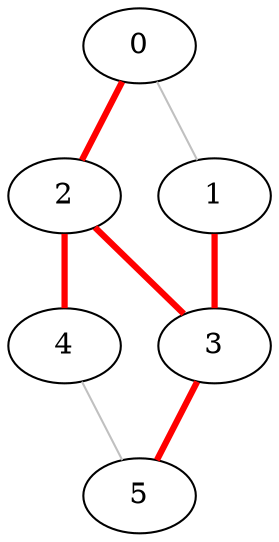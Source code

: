 graph G {
  5 [label="5", pos="0,0!"];
  4 [label="4", pos="0,0!"];
  3 [label="3", pos="0,0!"];
  2 [label="2", pos="0,0!"];
  1 [label="1", pos="0,0!"];
  0 [label="0", pos="0,0!"];
  0 -- 1 [color=gray];
  0 -- 2 [color=red, penwidth=3.0];
  4 -- 5 [color=gray];
  1 -- 3 [color=red, penwidth=3.0];
  2 -- 3 [color=red, penwidth=3.0];
  2 -- 4 [color=red, penwidth=3.0];
  3 -- 5 [color=red, penwidth=3.0];
}
